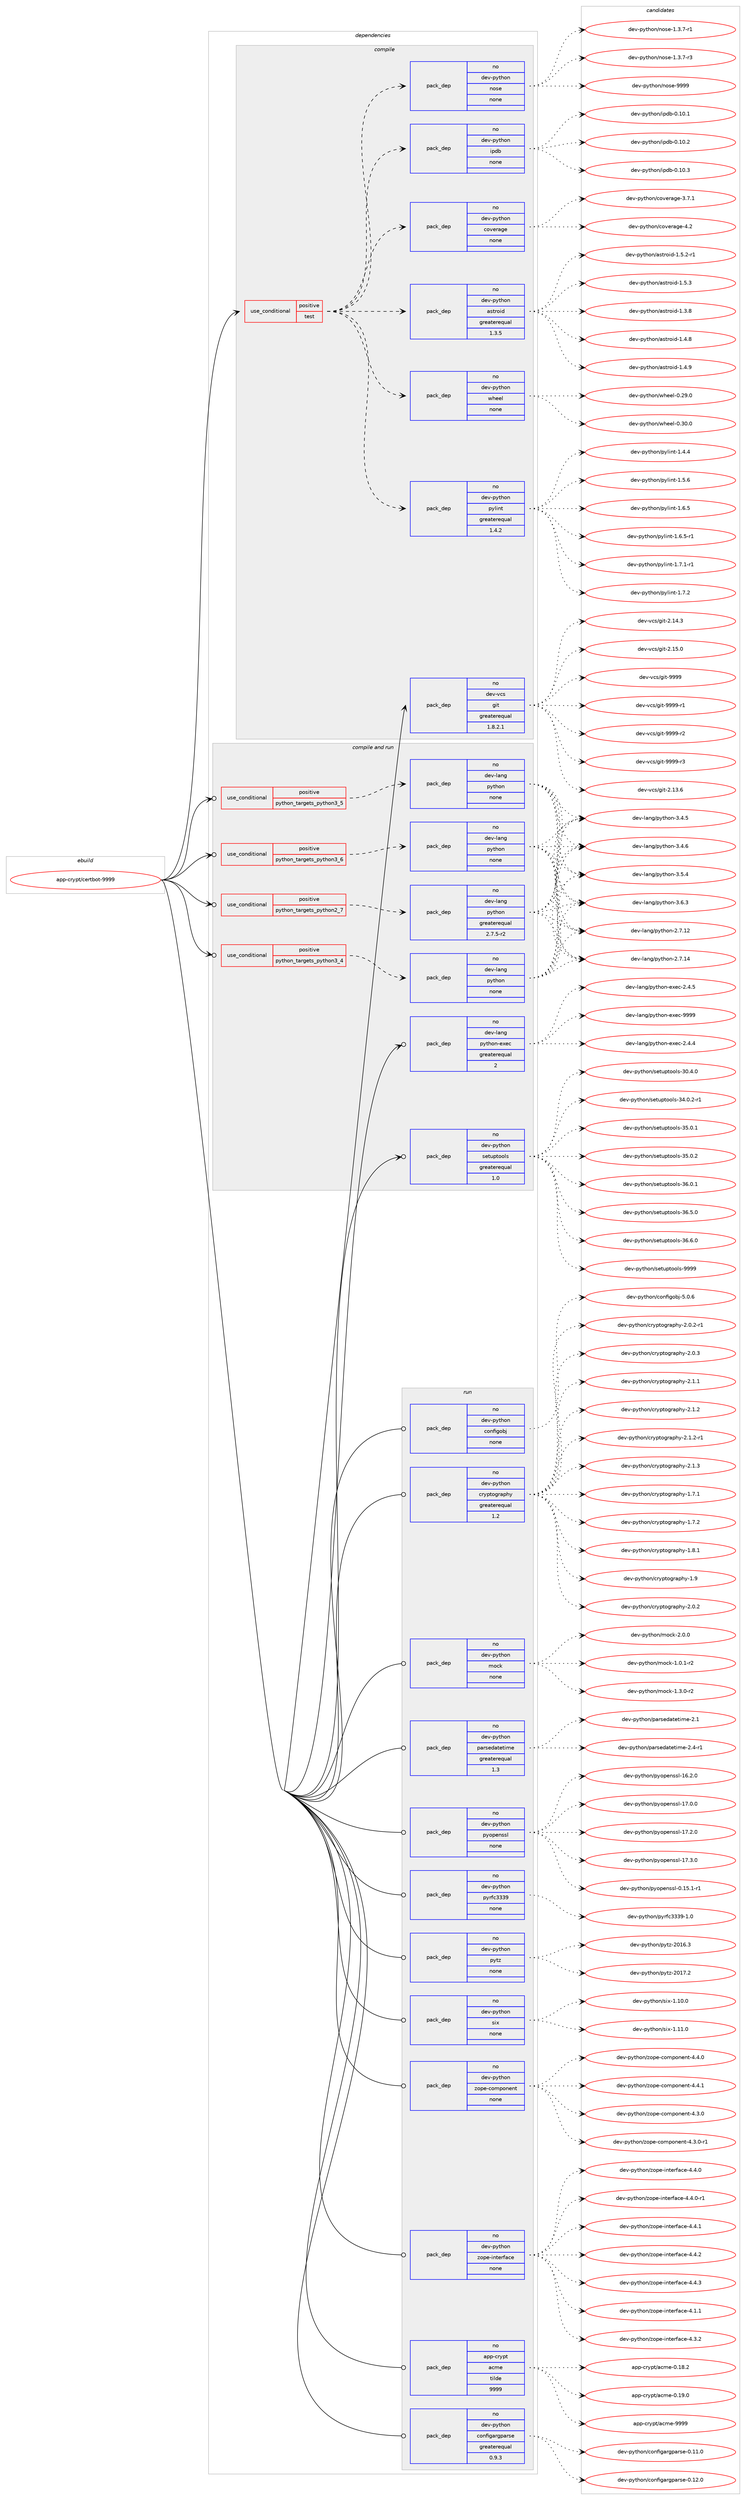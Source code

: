 digraph prolog {

# *************
# Graph options
# *************

newrank=true;
concentrate=true;
compound=true;
graph [rankdir=LR,fontname=Helvetica,fontsize=10,ranksep=1.5];#, ranksep=2.5, nodesep=0.2];
edge  [arrowhead=vee];
node  [fontname=Helvetica,fontsize=10];

# **********
# The ebuild
# **********

subgraph cluster_leftcol {
color=gray;
rank=same;
label=<<i>ebuild</i>>;
id [label="app-crypt/certbot-9999", color=red, width=4, href="../app-crypt/certbot-9999.svg"];
}

# ****************
# The dependencies
# ****************

subgraph cluster_midcol {
color=gray;
label=<<i>dependencies</i>>;
subgraph cluster_compile {
fillcolor="#eeeeee";
style=filled;
label=<<i>compile</i>>;
subgraph cond3249 {
dependency12218 [label=<<TABLE BORDER="0" CELLBORDER="1" CELLSPACING="0" CELLPADDING="4"><TR><TD ROWSPAN="3" CELLPADDING="10">use_conditional</TD></TR><TR><TD>positive</TD></TR><TR><TD>test</TD></TR></TABLE>>, shape=none, color=red];
subgraph pack8745 {
dependency12219 [label=<<TABLE BORDER="0" CELLBORDER="1" CELLSPACING="0" CELLPADDING="4" WIDTH="220"><TR><TD ROWSPAN="6" CELLPADDING="30">pack_dep</TD></TR><TR><TD WIDTH="110">no</TD></TR><TR><TD>dev-python</TD></TR><TR><TD>astroid</TD></TR><TR><TD>greaterequal</TD></TR><TR><TD>1.3.5</TD></TR></TABLE>>, shape=none, color=blue];
}
dependency12218:e -> dependency12219:w [weight=20,style="dashed",arrowhead="vee"];
subgraph pack8746 {
dependency12220 [label=<<TABLE BORDER="0" CELLBORDER="1" CELLSPACING="0" CELLPADDING="4" WIDTH="220"><TR><TD ROWSPAN="6" CELLPADDING="30">pack_dep</TD></TR><TR><TD WIDTH="110">no</TD></TR><TR><TD>dev-python</TD></TR><TR><TD>coverage</TD></TR><TR><TD>none</TD></TR><TR><TD></TD></TR></TABLE>>, shape=none, color=blue];
}
dependency12218:e -> dependency12220:w [weight=20,style="dashed",arrowhead="vee"];
subgraph pack8747 {
dependency12221 [label=<<TABLE BORDER="0" CELLBORDER="1" CELLSPACING="0" CELLPADDING="4" WIDTH="220"><TR><TD ROWSPAN="6" CELLPADDING="30">pack_dep</TD></TR><TR><TD WIDTH="110">no</TD></TR><TR><TD>dev-python</TD></TR><TR><TD>ipdb</TD></TR><TR><TD>none</TD></TR><TR><TD></TD></TR></TABLE>>, shape=none, color=blue];
}
dependency12218:e -> dependency12221:w [weight=20,style="dashed",arrowhead="vee"];
subgraph pack8748 {
dependency12222 [label=<<TABLE BORDER="0" CELLBORDER="1" CELLSPACING="0" CELLPADDING="4" WIDTH="220"><TR><TD ROWSPAN="6" CELLPADDING="30">pack_dep</TD></TR><TR><TD WIDTH="110">no</TD></TR><TR><TD>dev-python</TD></TR><TR><TD>nose</TD></TR><TR><TD>none</TD></TR><TR><TD></TD></TR></TABLE>>, shape=none, color=blue];
}
dependency12218:e -> dependency12222:w [weight=20,style="dashed",arrowhead="vee"];
subgraph pack8749 {
dependency12223 [label=<<TABLE BORDER="0" CELLBORDER="1" CELLSPACING="0" CELLPADDING="4" WIDTH="220"><TR><TD ROWSPAN="6" CELLPADDING="30">pack_dep</TD></TR><TR><TD WIDTH="110">no</TD></TR><TR><TD>dev-python</TD></TR><TR><TD>pylint</TD></TR><TR><TD>greaterequal</TD></TR><TR><TD>1.4.2</TD></TR></TABLE>>, shape=none, color=blue];
}
dependency12218:e -> dependency12223:w [weight=20,style="dashed",arrowhead="vee"];
subgraph pack8750 {
dependency12224 [label=<<TABLE BORDER="0" CELLBORDER="1" CELLSPACING="0" CELLPADDING="4" WIDTH="220"><TR><TD ROWSPAN="6" CELLPADDING="30">pack_dep</TD></TR><TR><TD WIDTH="110">no</TD></TR><TR><TD>dev-python</TD></TR><TR><TD>wheel</TD></TR><TR><TD>none</TD></TR><TR><TD></TD></TR></TABLE>>, shape=none, color=blue];
}
dependency12218:e -> dependency12224:w [weight=20,style="dashed",arrowhead="vee"];
}
id:e -> dependency12218:w [weight=20,style="solid",arrowhead="vee"];
subgraph pack8751 {
dependency12225 [label=<<TABLE BORDER="0" CELLBORDER="1" CELLSPACING="0" CELLPADDING="4" WIDTH="220"><TR><TD ROWSPAN="6" CELLPADDING="30">pack_dep</TD></TR><TR><TD WIDTH="110">no</TD></TR><TR><TD>dev-vcs</TD></TR><TR><TD>git</TD></TR><TR><TD>greaterequal</TD></TR><TR><TD>1.8.2.1</TD></TR></TABLE>>, shape=none, color=blue];
}
id:e -> dependency12225:w [weight=20,style="solid",arrowhead="vee"];
}
subgraph cluster_compileandrun {
fillcolor="#eeeeee";
style=filled;
label=<<i>compile and run</i>>;
subgraph cond3250 {
dependency12226 [label=<<TABLE BORDER="0" CELLBORDER="1" CELLSPACING="0" CELLPADDING="4"><TR><TD ROWSPAN="3" CELLPADDING="10">use_conditional</TD></TR><TR><TD>positive</TD></TR><TR><TD>python_targets_python2_7</TD></TR></TABLE>>, shape=none, color=red];
subgraph pack8752 {
dependency12227 [label=<<TABLE BORDER="0" CELLBORDER="1" CELLSPACING="0" CELLPADDING="4" WIDTH="220"><TR><TD ROWSPAN="6" CELLPADDING="30">pack_dep</TD></TR><TR><TD WIDTH="110">no</TD></TR><TR><TD>dev-lang</TD></TR><TR><TD>python</TD></TR><TR><TD>greaterequal</TD></TR><TR><TD>2.7.5-r2</TD></TR></TABLE>>, shape=none, color=blue];
}
dependency12226:e -> dependency12227:w [weight=20,style="dashed",arrowhead="vee"];
}
id:e -> dependency12226:w [weight=20,style="solid",arrowhead="odotvee"];
subgraph cond3251 {
dependency12228 [label=<<TABLE BORDER="0" CELLBORDER="1" CELLSPACING="0" CELLPADDING="4"><TR><TD ROWSPAN="3" CELLPADDING="10">use_conditional</TD></TR><TR><TD>positive</TD></TR><TR><TD>python_targets_python3_4</TD></TR></TABLE>>, shape=none, color=red];
subgraph pack8753 {
dependency12229 [label=<<TABLE BORDER="0" CELLBORDER="1" CELLSPACING="0" CELLPADDING="4" WIDTH="220"><TR><TD ROWSPAN="6" CELLPADDING="30">pack_dep</TD></TR><TR><TD WIDTH="110">no</TD></TR><TR><TD>dev-lang</TD></TR><TR><TD>python</TD></TR><TR><TD>none</TD></TR><TR><TD></TD></TR></TABLE>>, shape=none, color=blue];
}
dependency12228:e -> dependency12229:w [weight=20,style="dashed",arrowhead="vee"];
}
id:e -> dependency12228:w [weight=20,style="solid",arrowhead="odotvee"];
subgraph cond3252 {
dependency12230 [label=<<TABLE BORDER="0" CELLBORDER="1" CELLSPACING="0" CELLPADDING="4"><TR><TD ROWSPAN="3" CELLPADDING="10">use_conditional</TD></TR><TR><TD>positive</TD></TR><TR><TD>python_targets_python3_5</TD></TR></TABLE>>, shape=none, color=red];
subgraph pack8754 {
dependency12231 [label=<<TABLE BORDER="0" CELLBORDER="1" CELLSPACING="0" CELLPADDING="4" WIDTH="220"><TR><TD ROWSPAN="6" CELLPADDING="30">pack_dep</TD></TR><TR><TD WIDTH="110">no</TD></TR><TR><TD>dev-lang</TD></TR><TR><TD>python</TD></TR><TR><TD>none</TD></TR><TR><TD></TD></TR></TABLE>>, shape=none, color=blue];
}
dependency12230:e -> dependency12231:w [weight=20,style="dashed",arrowhead="vee"];
}
id:e -> dependency12230:w [weight=20,style="solid",arrowhead="odotvee"];
subgraph cond3253 {
dependency12232 [label=<<TABLE BORDER="0" CELLBORDER="1" CELLSPACING="0" CELLPADDING="4"><TR><TD ROWSPAN="3" CELLPADDING="10">use_conditional</TD></TR><TR><TD>positive</TD></TR><TR><TD>python_targets_python3_6</TD></TR></TABLE>>, shape=none, color=red];
subgraph pack8755 {
dependency12233 [label=<<TABLE BORDER="0" CELLBORDER="1" CELLSPACING="0" CELLPADDING="4" WIDTH="220"><TR><TD ROWSPAN="6" CELLPADDING="30">pack_dep</TD></TR><TR><TD WIDTH="110">no</TD></TR><TR><TD>dev-lang</TD></TR><TR><TD>python</TD></TR><TR><TD>none</TD></TR><TR><TD></TD></TR></TABLE>>, shape=none, color=blue];
}
dependency12232:e -> dependency12233:w [weight=20,style="dashed",arrowhead="vee"];
}
id:e -> dependency12232:w [weight=20,style="solid",arrowhead="odotvee"];
subgraph pack8756 {
dependency12234 [label=<<TABLE BORDER="0" CELLBORDER="1" CELLSPACING="0" CELLPADDING="4" WIDTH="220"><TR><TD ROWSPAN="6" CELLPADDING="30">pack_dep</TD></TR><TR><TD WIDTH="110">no</TD></TR><TR><TD>dev-lang</TD></TR><TR><TD>python-exec</TD></TR><TR><TD>greaterequal</TD></TR><TR><TD>2</TD></TR></TABLE>>, shape=none, color=blue];
}
id:e -> dependency12234:w [weight=20,style="solid",arrowhead="odotvee"];
subgraph pack8757 {
dependency12235 [label=<<TABLE BORDER="0" CELLBORDER="1" CELLSPACING="0" CELLPADDING="4" WIDTH="220"><TR><TD ROWSPAN="6" CELLPADDING="30">pack_dep</TD></TR><TR><TD WIDTH="110">no</TD></TR><TR><TD>dev-python</TD></TR><TR><TD>setuptools</TD></TR><TR><TD>greaterequal</TD></TR><TR><TD>1.0</TD></TR></TABLE>>, shape=none, color=blue];
}
id:e -> dependency12235:w [weight=20,style="solid",arrowhead="odotvee"];
}
subgraph cluster_run {
fillcolor="#eeeeee";
style=filled;
label=<<i>run</i>>;
subgraph pack8758 {
dependency12236 [label=<<TABLE BORDER="0" CELLBORDER="1" CELLSPACING="0" CELLPADDING="4" WIDTH="220"><TR><TD ROWSPAN="6" CELLPADDING="30">pack_dep</TD></TR><TR><TD WIDTH="110">no</TD></TR><TR><TD>app-crypt</TD></TR><TR><TD>acme</TD></TR><TR><TD>tilde</TD></TR><TR><TD>9999</TD></TR></TABLE>>, shape=none, color=blue];
}
id:e -> dependency12236:w [weight=20,style="solid",arrowhead="odot"];
subgraph pack8759 {
dependency12237 [label=<<TABLE BORDER="0" CELLBORDER="1" CELLSPACING="0" CELLPADDING="4" WIDTH="220"><TR><TD ROWSPAN="6" CELLPADDING="30">pack_dep</TD></TR><TR><TD WIDTH="110">no</TD></TR><TR><TD>dev-python</TD></TR><TR><TD>configargparse</TD></TR><TR><TD>greaterequal</TD></TR><TR><TD>0.9.3</TD></TR></TABLE>>, shape=none, color=blue];
}
id:e -> dependency12237:w [weight=20,style="solid",arrowhead="odot"];
subgraph pack8760 {
dependency12238 [label=<<TABLE BORDER="0" CELLBORDER="1" CELLSPACING="0" CELLPADDING="4" WIDTH="220"><TR><TD ROWSPAN="6" CELLPADDING="30">pack_dep</TD></TR><TR><TD WIDTH="110">no</TD></TR><TR><TD>dev-python</TD></TR><TR><TD>configobj</TD></TR><TR><TD>none</TD></TR><TR><TD></TD></TR></TABLE>>, shape=none, color=blue];
}
id:e -> dependency12238:w [weight=20,style="solid",arrowhead="odot"];
subgraph pack8761 {
dependency12239 [label=<<TABLE BORDER="0" CELLBORDER="1" CELLSPACING="0" CELLPADDING="4" WIDTH="220"><TR><TD ROWSPAN="6" CELLPADDING="30">pack_dep</TD></TR><TR><TD WIDTH="110">no</TD></TR><TR><TD>dev-python</TD></TR><TR><TD>cryptography</TD></TR><TR><TD>greaterequal</TD></TR><TR><TD>1.2</TD></TR></TABLE>>, shape=none, color=blue];
}
id:e -> dependency12239:w [weight=20,style="solid",arrowhead="odot"];
subgraph pack8762 {
dependency12240 [label=<<TABLE BORDER="0" CELLBORDER="1" CELLSPACING="0" CELLPADDING="4" WIDTH="220"><TR><TD ROWSPAN="6" CELLPADDING="30">pack_dep</TD></TR><TR><TD WIDTH="110">no</TD></TR><TR><TD>dev-python</TD></TR><TR><TD>mock</TD></TR><TR><TD>none</TD></TR><TR><TD></TD></TR></TABLE>>, shape=none, color=blue];
}
id:e -> dependency12240:w [weight=20,style="solid",arrowhead="odot"];
subgraph pack8763 {
dependency12241 [label=<<TABLE BORDER="0" CELLBORDER="1" CELLSPACING="0" CELLPADDING="4" WIDTH="220"><TR><TD ROWSPAN="6" CELLPADDING="30">pack_dep</TD></TR><TR><TD WIDTH="110">no</TD></TR><TR><TD>dev-python</TD></TR><TR><TD>parsedatetime</TD></TR><TR><TD>greaterequal</TD></TR><TR><TD>1.3</TD></TR></TABLE>>, shape=none, color=blue];
}
id:e -> dependency12241:w [weight=20,style="solid",arrowhead="odot"];
subgraph pack8764 {
dependency12242 [label=<<TABLE BORDER="0" CELLBORDER="1" CELLSPACING="0" CELLPADDING="4" WIDTH="220"><TR><TD ROWSPAN="6" CELLPADDING="30">pack_dep</TD></TR><TR><TD WIDTH="110">no</TD></TR><TR><TD>dev-python</TD></TR><TR><TD>pyopenssl</TD></TR><TR><TD>none</TD></TR><TR><TD></TD></TR></TABLE>>, shape=none, color=blue];
}
id:e -> dependency12242:w [weight=20,style="solid",arrowhead="odot"];
subgraph pack8765 {
dependency12243 [label=<<TABLE BORDER="0" CELLBORDER="1" CELLSPACING="0" CELLPADDING="4" WIDTH="220"><TR><TD ROWSPAN="6" CELLPADDING="30">pack_dep</TD></TR><TR><TD WIDTH="110">no</TD></TR><TR><TD>dev-python</TD></TR><TR><TD>pyrfc3339</TD></TR><TR><TD>none</TD></TR><TR><TD></TD></TR></TABLE>>, shape=none, color=blue];
}
id:e -> dependency12243:w [weight=20,style="solid",arrowhead="odot"];
subgraph pack8766 {
dependency12244 [label=<<TABLE BORDER="0" CELLBORDER="1" CELLSPACING="0" CELLPADDING="4" WIDTH="220"><TR><TD ROWSPAN="6" CELLPADDING="30">pack_dep</TD></TR><TR><TD WIDTH="110">no</TD></TR><TR><TD>dev-python</TD></TR><TR><TD>pytz</TD></TR><TR><TD>none</TD></TR><TR><TD></TD></TR></TABLE>>, shape=none, color=blue];
}
id:e -> dependency12244:w [weight=20,style="solid",arrowhead="odot"];
subgraph pack8767 {
dependency12245 [label=<<TABLE BORDER="0" CELLBORDER="1" CELLSPACING="0" CELLPADDING="4" WIDTH="220"><TR><TD ROWSPAN="6" CELLPADDING="30">pack_dep</TD></TR><TR><TD WIDTH="110">no</TD></TR><TR><TD>dev-python</TD></TR><TR><TD>six</TD></TR><TR><TD>none</TD></TR><TR><TD></TD></TR></TABLE>>, shape=none, color=blue];
}
id:e -> dependency12245:w [weight=20,style="solid",arrowhead="odot"];
subgraph pack8768 {
dependency12246 [label=<<TABLE BORDER="0" CELLBORDER="1" CELLSPACING="0" CELLPADDING="4" WIDTH="220"><TR><TD ROWSPAN="6" CELLPADDING="30">pack_dep</TD></TR><TR><TD WIDTH="110">no</TD></TR><TR><TD>dev-python</TD></TR><TR><TD>zope-component</TD></TR><TR><TD>none</TD></TR><TR><TD></TD></TR></TABLE>>, shape=none, color=blue];
}
id:e -> dependency12246:w [weight=20,style="solid",arrowhead="odot"];
subgraph pack8769 {
dependency12247 [label=<<TABLE BORDER="0" CELLBORDER="1" CELLSPACING="0" CELLPADDING="4" WIDTH="220"><TR><TD ROWSPAN="6" CELLPADDING="30">pack_dep</TD></TR><TR><TD WIDTH="110">no</TD></TR><TR><TD>dev-python</TD></TR><TR><TD>zope-interface</TD></TR><TR><TD>none</TD></TR><TR><TD></TD></TR></TABLE>>, shape=none, color=blue];
}
id:e -> dependency12247:w [weight=20,style="solid",arrowhead="odot"];
}
}

# **************
# The candidates
# **************

subgraph cluster_choices {
rank=same;
color=gray;
label=<<i>candidates</i>>;

subgraph choice8745 {
color=black;
nodesep=1;
choice100101118451121211161041111104797115116114111105100454946514656 [label="dev-python/astroid-1.3.8", color=red, width=4,href="../dev-python/astroid-1.3.8.svg"];
choice100101118451121211161041111104797115116114111105100454946524656 [label="dev-python/astroid-1.4.8", color=red, width=4,href="../dev-python/astroid-1.4.8.svg"];
choice100101118451121211161041111104797115116114111105100454946524657 [label="dev-python/astroid-1.4.9", color=red, width=4,href="../dev-python/astroid-1.4.9.svg"];
choice1001011184511212111610411111047971151161141111051004549465346504511449 [label="dev-python/astroid-1.5.2-r1", color=red, width=4,href="../dev-python/astroid-1.5.2-r1.svg"];
choice100101118451121211161041111104797115116114111105100454946534651 [label="dev-python/astroid-1.5.3", color=red, width=4,href="../dev-python/astroid-1.5.3.svg"];
dependency12219:e -> choice100101118451121211161041111104797115116114111105100454946514656:w [style=dotted,weight="100"];
dependency12219:e -> choice100101118451121211161041111104797115116114111105100454946524656:w [style=dotted,weight="100"];
dependency12219:e -> choice100101118451121211161041111104797115116114111105100454946524657:w [style=dotted,weight="100"];
dependency12219:e -> choice1001011184511212111610411111047971151161141111051004549465346504511449:w [style=dotted,weight="100"];
dependency12219:e -> choice100101118451121211161041111104797115116114111105100454946534651:w [style=dotted,weight="100"];
}
subgraph choice8746 {
color=black;
nodesep=1;
choice10010111845112121116104111110479911111810111497103101455146554649 [label="dev-python/coverage-3.7.1", color=red, width=4,href="../dev-python/coverage-3.7.1.svg"];
choice1001011184511212111610411111047991111181011149710310145524650 [label="dev-python/coverage-4.2", color=red, width=4,href="../dev-python/coverage-4.2.svg"];
dependency12220:e -> choice10010111845112121116104111110479911111810111497103101455146554649:w [style=dotted,weight="100"];
dependency12220:e -> choice1001011184511212111610411111047991111181011149710310145524650:w [style=dotted,weight="100"];
}
subgraph choice8747 {
color=black;
nodesep=1;
choice10010111845112121116104111110471051121009845484649484649 [label="dev-python/ipdb-0.10.1", color=red, width=4,href="../dev-python/ipdb-0.10.1.svg"];
choice10010111845112121116104111110471051121009845484649484650 [label="dev-python/ipdb-0.10.2", color=red, width=4,href="../dev-python/ipdb-0.10.2.svg"];
choice10010111845112121116104111110471051121009845484649484651 [label="dev-python/ipdb-0.10.3", color=red, width=4,href="../dev-python/ipdb-0.10.3.svg"];
dependency12221:e -> choice10010111845112121116104111110471051121009845484649484649:w [style=dotted,weight="100"];
dependency12221:e -> choice10010111845112121116104111110471051121009845484649484650:w [style=dotted,weight="100"];
dependency12221:e -> choice10010111845112121116104111110471051121009845484649484651:w [style=dotted,weight="100"];
}
subgraph choice8748 {
color=black;
nodesep=1;
choice10010111845112121116104111110471101111151014549465146554511449 [label="dev-python/nose-1.3.7-r1", color=red, width=4,href="../dev-python/nose-1.3.7-r1.svg"];
choice10010111845112121116104111110471101111151014549465146554511451 [label="dev-python/nose-1.3.7-r3", color=red, width=4,href="../dev-python/nose-1.3.7-r3.svg"];
choice10010111845112121116104111110471101111151014557575757 [label="dev-python/nose-9999", color=red, width=4,href="../dev-python/nose-9999.svg"];
dependency12222:e -> choice10010111845112121116104111110471101111151014549465146554511449:w [style=dotted,weight="100"];
dependency12222:e -> choice10010111845112121116104111110471101111151014549465146554511451:w [style=dotted,weight="100"];
dependency12222:e -> choice10010111845112121116104111110471101111151014557575757:w [style=dotted,weight="100"];
}
subgraph choice8749 {
color=black;
nodesep=1;
choice1001011184511212111610411111047112121108105110116454946524652 [label="dev-python/pylint-1.4.4", color=red, width=4,href="../dev-python/pylint-1.4.4.svg"];
choice1001011184511212111610411111047112121108105110116454946534654 [label="dev-python/pylint-1.5.6", color=red, width=4,href="../dev-python/pylint-1.5.6.svg"];
choice1001011184511212111610411111047112121108105110116454946544653 [label="dev-python/pylint-1.6.5", color=red, width=4,href="../dev-python/pylint-1.6.5.svg"];
choice10010111845112121116104111110471121211081051101164549465446534511449 [label="dev-python/pylint-1.6.5-r1", color=red, width=4,href="../dev-python/pylint-1.6.5-r1.svg"];
choice10010111845112121116104111110471121211081051101164549465546494511449 [label="dev-python/pylint-1.7.1-r1", color=red, width=4,href="../dev-python/pylint-1.7.1-r1.svg"];
choice1001011184511212111610411111047112121108105110116454946554650 [label="dev-python/pylint-1.7.2", color=red, width=4,href="../dev-python/pylint-1.7.2.svg"];
dependency12223:e -> choice1001011184511212111610411111047112121108105110116454946524652:w [style=dotted,weight="100"];
dependency12223:e -> choice1001011184511212111610411111047112121108105110116454946534654:w [style=dotted,weight="100"];
dependency12223:e -> choice1001011184511212111610411111047112121108105110116454946544653:w [style=dotted,weight="100"];
dependency12223:e -> choice10010111845112121116104111110471121211081051101164549465446534511449:w [style=dotted,weight="100"];
dependency12223:e -> choice10010111845112121116104111110471121211081051101164549465546494511449:w [style=dotted,weight="100"];
dependency12223:e -> choice1001011184511212111610411111047112121108105110116454946554650:w [style=dotted,weight="100"];
}
subgraph choice8750 {
color=black;
nodesep=1;
choice100101118451121211161041111104711910410110110845484650574648 [label="dev-python/wheel-0.29.0", color=red, width=4,href="../dev-python/wheel-0.29.0.svg"];
choice100101118451121211161041111104711910410110110845484651484648 [label="dev-python/wheel-0.30.0", color=red, width=4,href="../dev-python/wheel-0.30.0.svg"];
dependency12224:e -> choice100101118451121211161041111104711910410110110845484650574648:w [style=dotted,weight="100"];
dependency12224:e -> choice100101118451121211161041111104711910410110110845484651484648:w [style=dotted,weight="100"];
}
subgraph choice8751 {
color=black;
nodesep=1;
choice10010111845118991154710310511645504649514654 [label="dev-vcs/git-2.13.6", color=red, width=4,href="../dev-vcs/git-2.13.6.svg"];
choice10010111845118991154710310511645504649524651 [label="dev-vcs/git-2.14.3", color=red, width=4,href="../dev-vcs/git-2.14.3.svg"];
choice10010111845118991154710310511645504649534648 [label="dev-vcs/git-2.15.0", color=red, width=4,href="../dev-vcs/git-2.15.0.svg"];
choice1001011184511899115471031051164557575757 [label="dev-vcs/git-9999", color=red, width=4,href="../dev-vcs/git-9999.svg"];
choice10010111845118991154710310511645575757574511449 [label="dev-vcs/git-9999-r1", color=red, width=4,href="../dev-vcs/git-9999-r1.svg"];
choice10010111845118991154710310511645575757574511450 [label="dev-vcs/git-9999-r2", color=red, width=4,href="../dev-vcs/git-9999-r2.svg"];
choice10010111845118991154710310511645575757574511451 [label="dev-vcs/git-9999-r3", color=red, width=4,href="../dev-vcs/git-9999-r3.svg"];
dependency12225:e -> choice10010111845118991154710310511645504649514654:w [style=dotted,weight="100"];
dependency12225:e -> choice10010111845118991154710310511645504649524651:w [style=dotted,weight="100"];
dependency12225:e -> choice10010111845118991154710310511645504649534648:w [style=dotted,weight="100"];
dependency12225:e -> choice1001011184511899115471031051164557575757:w [style=dotted,weight="100"];
dependency12225:e -> choice10010111845118991154710310511645575757574511449:w [style=dotted,weight="100"];
dependency12225:e -> choice10010111845118991154710310511645575757574511450:w [style=dotted,weight="100"];
dependency12225:e -> choice10010111845118991154710310511645575757574511451:w [style=dotted,weight="100"];
}
subgraph choice8752 {
color=black;
nodesep=1;
choice10010111845108971101034711212111610411111045504655464950 [label="dev-lang/python-2.7.12", color=red, width=4,href="../dev-lang/python-2.7.12.svg"];
choice10010111845108971101034711212111610411111045504655464952 [label="dev-lang/python-2.7.14", color=red, width=4,href="../dev-lang/python-2.7.14.svg"];
choice100101118451089711010347112121116104111110455146524653 [label="dev-lang/python-3.4.5", color=red, width=4,href="../dev-lang/python-3.4.5.svg"];
choice100101118451089711010347112121116104111110455146524654 [label="dev-lang/python-3.4.6", color=red, width=4,href="../dev-lang/python-3.4.6.svg"];
choice100101118451089711010347112121116104111110455146534652 [label="dev-lang/python-3.5.4", color=red, width=4,href="../dev-lang/python-3.5.4.svg"];
choice100101118451089711010347112121116104111110455146544651 [label="dev-lang/python-3.6.3", color=red, width=4,href="../dev-lang/python-3.6.3.svg"];
dependency12227:e -> choice10010111845108971101034711212111610411111045504655464950:w [style=dotted,weight="100"];
dependency12227:e -> choice10010111845108971101034711212111610411111045504655464952:w [style=dotted,weight="100"];
dependency12227:e -> choice100101118451089711010347112121116104111110455146524653:w [style=dotted,weight="100"];
dependency12227:e -> choice100101118451089711010347112121116104111110455146524654:w [style=dotted,weight="100"];
dependency12227:e -> choice100101118451089711010347112121116104111110455146534652:w [style=dotted,weight="100"];
dependency12227:e -> choice100101118451089711010347112121116104111110455146544651:w [style=dotted,weight="100"];
}
subgraph choice8753 {
color=black;
nodesep=1;
choice10010111845108971101034711212111610411111045504655464950 [label="dev-lang/python-2.7.12", color=red, width=4,href="../dev-lang/python-2.7.12.svg"];
choice10010111845108971101034711212111610411111045504655464952 [label="dev-lang/python-2.7.14", color=red, width=4,href="../dev-lang/python-2.7.14.svg"];
choice100101118451089711010347112121116104111110455146524653 [label="dev-lang/python-3.4.5", color=red, width=4,href="../dev-lang/python-3.4.5.svg"];
choice100101118451089711010347112121116104111110455146524654 [label="dev-lang/python-3.4.6", color=red, width=4,href="../dev-lang/python-3.4.6.svg"];
choice100101118451089711010347112121116104111110455146534652 [label="dev-lang/python-3.5.4", color=red, width=4,href="../dev-lang/python-3.5.4.svg"];
choice100101118451089711010347112121116104111110455146544651 [label="dev-lang/python-3.6.3", color=red, width=4,href="../dev-lang/python-3.6.3.svg"];
dependency12229:e -> choice10010111845108971101034711212111610411111045504655464950:w [style=dotted,weight="100"];
dependency12229:e -> choice10010111845108971101034711212111610411111045504655464952:w [style=dotted,weight="100"];
dependency12229:e -> choice100101118451089711010347112121116104111110455146524653:w [style=dotted,weight="100"];
dependency12229:e -> choice100101118451089711010347112121116104111110455146524654:w [style=dotted,weight="100"];
dependency12229:e -> choice100101118451089711010347112121116104111110455146534652:w [style=dotted,weight="100"];
dependency12229:e -> choice100101118451089711010347112121116104111110455146544651:w [style=dotted,weight="100"];
}
subgraph choice8754 {
color=black;
nodesep=1;
choice10010111845108971101034711212111610411111045504655464950 [label="dev-lang/python-2.7.12", color=red, width=4,href="../dev-lang/python-2.7.12.svg"];
choice10010111845108971101034711212111610411111045504655464952 [label="dev-lang/python-2.7.14", color=red, width=4,href="../dev-lang/python-2.7.14.svg"];
choice100101118451089711010347112121116104111110455146524653 [label="dev-lang/python-3.4.5", color=red, width=4,href="../dev-lang/python-3.4.5.svg"];
choice100101118451089711010347112121116104111110455146524654 [label="dev-lang/python-3.4.6", color=red, width=4,href="../dev-lang/python-3.4.6.svg"];
choice100101118451089711010347112121116104111110455146534652 [label="dev-lang/python-3.5.4", color=red, width=4,href="../dev-lang/python-3.5.4.svg"];
choice100101118451089711010347112121116104111110455146544651 [label="dev-lang/python-3.6.3", color=red, width=4,href="../dev-lang/python-3.6.3.svg"];
dependency12231:e -> choice10010111845108971101034711212111610411111045504655464950:w [style=dotted,weight="100"];
dependency12231:e -> choice10010111845108971101034711212111610411111045504655464952:w [style=dotted,weight="100"];
dependency12231:e -> choice100101118451089711010347112121116104111110455146524653:w [style=dotted,weight="100"];
dependency12231:e -> choice100101118451089711010347112121116104111110455146524654:w [style=dotted,weight="100"];
dependency12231:e -> choice100101118451089711010347112121116104111110455146534652:w [style=dotted,weight="100"];
dependency12231:e -> choice100101118451089711010347112121116104111110455146544651:w [style=dotted,weight="100"];
}
subgraph choice8755 {
color=black;
nodesep=1;
choice10010111845108971101034711212111610411111045504655464950 [label="dev-lang/python-2.7.12", color=red, width=4,href="../dev-lang/python-2.7.12.svg"];
choice10010111845108971101034711212111610411111045504655464952 [label="dev-lang/python-2.7.14", color=red, width=4,href="../dev-lang/python-2.7.14.svg"];
choice100101118451089711010347112121116104111110455146524653 [label="dev-lang/python-3.4.5", color=red, width=4,href="../dev-lang/python-3.4.5.svg"];
choice100101118451089711010347112121116104111110455146524654 [label="dev-lang/python-3.4.6", color=red, width=4,href="../dev-lang/python-3.4.6.svg"];
choice100101118451089711010347112121116104111110455146534652 [label="dev-lang/python-3.5.4", color=red, width=4,href="../dev-lang/python-3.5.4.svg"];
choice100101118451089711010347112121116104111110455146544651 [label="dev-lang/python-3.6.3", color=red, width=4,href="../dev-lang/python-3.6.3.svg"];
dependency12233:e -> choice10010111845108971101034711212111610411111045504655464950:w [style=dotted,weight="100"];
dependency12233:e -> choice10010111845108971101034711212111610411111045504655464952:w [style=dotted,weight="100"];
dependency12233:e -> choice100101118451089711010347112121116104111110455146524653:w [style=dotted,weight="100"];
dependency12233:e -> choice100101118451089711010347112121116104111110455146524654:w [style=dotted,weight="100"];
dependency12233:e -> choice100101118451089711010347112121116104111110455146534652:w [style=dotted,weight="100"];
dependency12233:e -> choice100101118451089711010347112121116104111110455146544651:w [style=dotted,weight="100"];
}
subgraph choice8756 {
color=black;
nodesep=1;
choice1001011184510897110103471121211161041111104510112010199455046524652 [label="dev-lang/python-exec-2.4.4", color=red, width=4,href="../dev-lang/python-exec-2.4.4.svg"];
choice1001011184510897110103471121211161041111104510112010199455046524653 [label="dev-lang/python-exec-2.4.5", color=red, width=4,href="../dev-lang/python-exec-2.4.5.svg"];
choice10010111845108971101034711212111610411111045101120101994557575757 [label="dev-lang/python-exec-9999", color=red, width=4,href="../dev-lang/python-exec-9999.svg"];
dependency12234:e -> choice1001011184510897110103471121211161041111104510112010199455046524652:w [style=dotted,weight="100"];
dependency12234:e -> choice1001011184510897110103471121211161041111104510112010199455046524653:w [style=dotted,weight="100"];
dependency12234:e -> choice10010111845108971101034711212111610411111045101120101994557575757:w [style=dotted,weight="100"];
}
subgraph choice8757 {
color=black;
nodesep=1;
choice100101118451121211161041111104711510111611711211611111110811545514846524648 [label="dev-python/setuptools-30.4.0", color=red, width=4,href="../dev-python/setuptools-30.4.0.svg"];
choice1001011184511212111610411111047115101116117112116111111108115455152464846504511449 [label="dev-python/setuptools-34.0.2-r1", color=red, width=4,href="../dev-python/setuptools-34.0.2-r1.svg"];
choice100101118451121211161041111104711510111611711211611111110811545515346484649 [label="dev-python/setuptools-35.0.1", color=red, width=4,href="../dev-python/setuptools-35.0.1.svg"];
choice100101118451121211161041111104711510111611711211611111110811545515346484650 [label="dev-python/setuptools-35.0.2", color=red, width=4,href="../dev-python/setuptools-35.0.2.svg"];
choice100101118451121211161041111104711510111611711211611111110811545515446484649 [label="dev-python/setuptools-36.0.1", color=red, width=4,href="../dev-python/setuptools-36.0.1.svg"];
choice100101118451121211161041111104711510111611711211611111110811545515446534648 [label="dev-python/setuptools-36.5.0", color=red, width=4,href="../dev-python/setuptools-36.5.0.svg"];
choice100101118451121211161041111104711510111611711211611111110811545515446544648 [label="dev-python/setuptools-36.6.0", color=red, width=4,href="../dev-python/setuptools-36.6.0.svg"];
choice10010111845112121116104111110471151011161171121161111111081154557575757 [label="dev-python/setuptools-9999", color=red, width=4,href="../dev-python/setuptools-9999.svg"];
dependency12235:e -> choice100101118451121211161041111104711510111611711211611111110811545514846524648:w [style=dotted,weight="100"];
dependency12235:e -> choice1001011184511212111610411111047115101116117112116111111108115455152464846504511449:w [style=dotted,weight="100"];
dependency12235:e -> choice100101118451121211161041111104711510111611711211611111110811545515346484649:w [style=dotted,weight="100"];
dependency12235:e -> choice100101118451121211161041111104711510111611711211611111110811545515346484650:w [style=dotted,weight="100"];
dependency12235:e -> choice100101118451121211161041111104711510111611711211611111110811545515446484649:w [style=dotted,weight="100"];
dependency12235:e -> choice100101118451121211161041111104711510111611711211611111110811545515446534648:w [style=dotted,weight="100"];
dependency12235:e -> choice100101118451121211161041111104711510111611711211611111110811545515446544648:w [style=dotted,weight="100"];
dependency12235:e -> choice10010111845112121116104111110471151011161171121161111111081154557575757:w [style=dotted,weight="100"];
}
subgraph choice8758 {
color=black;
nodesep=1;
choice97112112459911412111211647979910910145484649564650 [label="app-crypt/acme-0.18.2", color=red, width=4,href="../app-crypt/acme-0.18.2.svg"];
choice97112112459911412111211647979910910145484649574648 [label="app-crypt/acme-0.19.0", color=red, width=4,href="../app-crypt/acme-0.19.0.svg"];
choice9711211245991141211121164797991091014557575757 [label="app-crypt/acme-9999", color=red, width=4,href="../app-crypt/acme-9999.svg"];
dependency12236:e -> choice97112112459911412111211647979910910145484649564650:w [style=dotted,weight="100"];
dependency12236:e -> choice97112112459911412111211647979910910145484649574648:w [style=dotted,weight="100"];
dependency12236:e -> choice9711211245991141211121164797991091014557575757:w [style=dotted,weight="100"];
}
subgraph choice8759 {
color=black;
nodesep=1;
choice100101118451121211161041111104799111110102105103971141031129711411510145484649494648 [label="dev-python/configargparse-0.11.0", color=red, width=4,href="../dev-python/configargparse-0.11.0.svg"];
choice100101118451121211161041111104799111110102105103971141031129711411510145484649504648 [label="dev-python/configargparse-0.12.0", color=red, width=4,href="../dev-python/configargparse-0.12.0.svg"];
dependency12237:e -> choice100101118451121211161041111104799111110102105103971141031129711411510145484649494648:w [style=dotted,weight="100"];
dependency12237:e -> choice100101118451121211161041111104799111110102105103971141031129711411510145484649504648:w [style=dotted,weight="100"];
}
subgraph choice8760 {
color=black;
nodesep=1;
choice10010111845112121116104111110479911111010210510311198106455346484654 [label="dev-python/configobj-5.0.6", color=red, width=4,href="../dev-python/configobj-5.0.6.svg"];
dependency12238:e -> choice10010111845112121116104111110479911111010210510311198106455346484654:w [style=dotted,weight="100"];
}
subgraph choice8761 {
color=black;
nodesep=1;
choice10010111845112121116104111110479911412111211611110311497112104121454946554649 [label="dev-python/cryptography-1.7.1", color=red, width=4,href="../dev-python/cryptography-1.7.1.svg"];
choice10010111845112121116104111110479911412111211611110311497112104121454946554650 [label="dev-python/cryptography-1.7.2", color=red, width=4,href="../dev-python/cryptography-1.7.2.svg"];
choice10010111845112121116104111110479911412111211611110311497112104121454946564649 [label="dev-python/cryptography-1.8.1", color=red, width=4,href="../dev-python/cryptography-1.8.1.svg"];
choice1001011184511212111610411111047991141211121161111031149711210412145494657 [label="dev-python/cryptography-1.9", color=red, width=4,href="../dev-python/cryptography-1.9.svg"];
choice10010111845112121116104111110479911412111211611110311497112104121455046484650 [label="dev-python/cryptography-2.0.2", color=red, width=4,href="../dev-python/cryptography-2.0.2.svg"];
choice100101118451121211161041111104799114121112116111103114971121041214550464846504511449 [label="dev-python/cryptography-2.0.2-r1", color=red, width=4,href="../dev-python/cryptography-2.0.2-r1.svg"];
choice10010111845112121116104111110479911412111211611110311497112104121455046484651 [label="dev-python/cryptography-2.0.3", color=red, width=4,href="../dev-python/cryptography-2.0.3.svg"];
choice10010111845112121116104111110479911412111211611110311497112104121455046494649 [label="dev-python/cryptography-2.1.1", color=red, width=4,href="../dev-python/cryptography-2.1.1.svg"];
choice10010111845112121116104111110479911412111211611110311497112104121455046494650 [label="dev-python/cryptography-2.1.2", color=red, width=4,href="../dev-python/cryptography-2.1.2.svg"];
choice100101118451121211161041111104799114121112116111103114971121041214550464946504511449 [label="dev-python/cryptography-2.1.2-r1", color=red, width=4,href="../dev-python/cryptography-2.1.2-r1.svg"];
choice10010111845112121116104111110479911412111211611110311497112104121455046494651 [label="dev-python/cryptography-2.1.3", color=red, width=4,href="../dev-python/cryptography-2.1.3.svg"];
dependency12239:e -> choice10010111845112121116104111110479911412111211611110311497112104121454946554649:w [style=dotted,weight="100"];
dependency12239:e -> choice10010111845112121116104111110479911412111211611110311497112104121454946554650:w [style=dotted,weight="100"];
dependency12239:e -> choice10010111845112121116104111110479911412111211611110311497112104121454946564649:w [style=dotted,weight="100"];
dependency12239:e -> choice1001011184511212111610411111047991141211121161111031149711210412145494657:w [style=dotted,weight="100"];
dependency12239:e -> choice10010111845112121116104111110479911412111211611110311497112104121455046484650:w [style=dotted,weight="100"];
dependency12239:e -> choice100101118451121211161041111104799114121112116111103114971121041214550464846504511449:w [style=dotted,weight="100"];
dependency12239:e -> choice10010111845112121116104111110479911412111211611110311497112104121455046484651:w [style=dotted,weight="100"];
dependency12239:e -> choice10010111845112121116104111110479911412111211611110311497112104121455046494649:w [style=dotted,weight="100"];
dependency12239:e -> choice10010111845112121116104111110479911412111211611110311497112104121455046494650:w [style=dotted,weight="100"];
dependency12239:e -> choice100101118451121211161041111104799114121112116111103114971121041214550464946504511449:w [style=dotted,weight="100"];
dependency12239:e -> choice10010111845112121116104111110479911412111211611110311497112104121455046494651:w [style=dotted,weight="100"];
}
subgraph choice8762 {
color=black;
nodesep=1;
choice1001011184511212111610411111047109111991074549464846494511450 [label="dev-python/mock-1.0.1-r2", color=red, width=4,href="../dev-python/mock-1.0.1-r2.svg"];
choice1001011184511212111610411111047109111991074549465146484511450 [label="dev-python/mock-1.3.0-r2", color=red, width=4,href="../dev-python/mock-1.3.0-r2.svg"];
choice100101118451121211161041111104710911199107455046484648 [label="dev-python/mock-2.0.0", color=red, width=4,href="../dev-python/mock-2.0.0.svg"];
dependency12240:e -> choice1001011184511212111610411111047109111991074549464846494511450:w [style=dotted,weight="100"];
dependency12240:e -> choice1001011184511212111610411111047109111991074549465146484511450:w [style=dotted,weight="100"];
dependency12240:e -> choice100101118451121211161041111104710911199107455046484648:w [style=dotted,weight="100"];
}
subgraph choice8763 {
color=black;
nodesep=1;
choice1001011184511212111610411111047112971141151011009711610111610510910145504649 [label="dev-python/parsedatetime-2.1", color=red, width=4,href="../dev-python/parsedatetime-2.1.svg"];
choice10010111845112121116104111110471129711411510110097116101116105109101455046524511449 [label="dev-python/parsedatetime-2.4-r1", color=red, width=4,href="../dev-python/parsedatetime-2.4-r1.svg"];
dependency12241:e -> choice1001011184511212111610411111047112971141151011009711610111610510910145504649:w [style=dotted,weight="100"];
dependency12241:e -> choice10010111845112121116104111110471129711411510110097116101116105109101455046524511449:w [style=dotted,weight="100"];
}
subgraph choice8764 {
color=black;
nodesep=1;
choice1001011184511212111610411111047112121111112101110115115108454846495346494511449 [label="dev-python/pyopenssl-0.15.1-r1", color=red, width=4,href="../dev-python/pyopenssl-0.15.1-r1.svg"];
choice100101118451121211161041111104711212111111210111011511510845495446504648 [label="dev-python/pyopenssl-16.2.0", color=red, width=4,href="../dev-python/pyopenssl-16.2.0.svg"];
choice100101118451121211161041111104711212111111210111011511510845495546484648 [label="dev-python/pyopenssl-17.0.0", color=red, width=4,href="../dev-python/pyopenssl-17.0.0.svg"];
choice100101118451121211161041111104711212111111210111011511510845495546504648 [label="dev-python/pyopenssl-17.2.0", color=red, width=4,href="../dev-python/pyopenssl-17.2.0.svg"];
choice100101118451121211161041111104711212111111210111011511510845495546514648 [label="dev-python/pyopenssl-17.3.0", color=red, width=4,href="../dev-python/pyopenssl-17.3.0.svg"];
dependency12242:e -> choice1001011184511212111610411111047112121111112101110115115108454846495346494511449:w [style=dotted,weight="100"];
dependency12242:e -> choice100101118451121211161041111104711212111111210111011511510845495446504648:w [style=dotted,weight="100"];
dependency12242:e -> choice100101118451121211161041111104711212111111210111011511510845495546484648:w [style=dotted,weight="100"];
dependency12242:e -> choice100101118451121211161041111104711212111111210111011511510845495546504648:w [style=dotted,weight="100"];
dependency12242:e -> choice100101118451121211161041111104711212111111210111011511510845495546514648:w [style=dotted,weight="100"];
}
subgraph choice8765 {
color=black;
nodesep=1;
choice1001011184511212111610411111047112121114102995151515745494648 [label="dev-python/pyrfc3339-1.0", color=red, width=4,href="../dev-python/pyrfc3339-1.0.svg"];
dependency12243:e -> choice1001011184511212111610411111047112121114102995151515745494648:w [style=dotted,weight="100"];
}
subgraph choice8766 {
color=black;
nodesep=1;
choice100101118451121211161041111104711212111612245504849544651 [label="dev-python/pytz-2016.3", color=red, width=4,href="../dev-python/pytz-2016.3.svg"];
choice100101118451121211161041111104711212111612245504849554650 [label="dev-python/pytz-2017.2", color=red, width=4,href="../dev-python/pytz-2017.2.svg"];
dependency12244:e -> choice100101118451121211161041111104711212111612245504849544651:w [style=dotted,weight="100"];
dependency12244:e -> choice100101118451121211161041111104711212111612245504849554650:w [style=dotted,weight="100"];
}
subgraph choice8767 {
color=black;
nodesep=1;
choice100101118451121211161041111104711510512045494649484648 [label="dev-python/six-1.10.0", color=red, width=4,href="../dev-python/six-1.10.0.svg"];
choice100101118451121211161041111104711510512045494649494648 [label="dev-python/six-1.11.0", color=red, width=4,href="../dev-python/six-1.11.0.svg"];
dependency12245:e -> choice100101118451121211161041111104711510512045494649484648:w [style=dotted,weight="100"];
dependency12245:e -> choice100101118451121211161041111104711510512045494649494648:w [style=dotted,weight="100"];
}
subgraph choice8768 {
color=black;
nodesep=1;
choice10010111845112121116104111110471221111121014599111109112111110101110116455246514648 [label="dev-python/zope-component-4.3.0", color=red, width=4,href="../dev-python/zope-component-4.3.0.svg"];
choice100101118451121211161041111104712211111210145991111091121111101011101164552465146484511449 [label="dev-python/zope-component-4.3.0-r1", color=red, width=4,href="../dev-python/zope-component-4.3.0-r1.svg"];
choice10010111845112121116104111110471221111121014599111109112111110101110116455246524648 [label="dev-python/zope-component-4.4.0", color=red, width=4,href="../dev-python/zope-component-4.4.0.svg"];
choice10010111845112121116104111110471221111121014599111109112111110101110116455246524649 [label="dev-python/zope-component-4.4.1", color=red, width=4,href="../dev-python/zope-component-4.4.1.svg"];
dependency12246:e -> choice10010111845112121116104111110471221111121014599111109112111110101110116455246514648:w [style=dotted,weight="100"];
dependency12246:e -> choice100101118451121211161041111104712211111210145991111091121111101011101164552465146484511449:w [style=dotted,weight="100"];
dependency12246:e -> choice10010111845112121116104111110471221111121014599111109112111110101110116455246524648:w [style=dotted,weight="100"];
dependency12246:e -> choice10010111845112121116104111110471221111121014599111109112111110101110116455246524649:w [style=dotted,weight="100"];
}
subgraph choice8769 {
color=black;
nodesep=1;
choice1001011184511212111610411111047122111112101451051101161011141029799101455246494649 [label="dev-python/zope-interface-4.1.1", color=red, width=4,href="../dev-python/zope-interface-4.1.1.svg"];
choice1001011184511212111610411111047122111112101451051101161011141029799101455246514650 [label="dev-python/zope-interface-4.3.2", color=red, width=4,href="../dev-python/zope-interface-4.3.2.svg"];
choice1001011184511212111610411111047122111112101451051101161011141029799101455246524648 [label="dev-python/zope-interface-4.4.0", color=red, width=4,href="../dev-python/zope-interface-4.4.0.svg"];
choice10010111845112121116104111110471221111121014510511011610111410297991014552465246484511449 [label="dev-python/zope-interface-4.4.0-r1", color=red, width=4,href="../dev-python/zope-interface-4.4.0-r1.svg"];
choice1001011184511212111610411111047122111112101451051101161011141029799101455246524649 [label="dev-python/zope-interface-4.4.1", color=red, width=4,href="../dev-python/zope-interface-4.4.1.svg"];
choice1001011184511212111610411111047122111112101451051101161011141029799101455246524650 [label="dev-python/zope-interface-4.4.2", color=red, width=4,href="../dev-python/zope-interface-4.4.2.svg"];
choice1001011184511212111610411111047122111112101451051101161011141029799101455246524651 [label="dev-python/zope-interface-4.4.3", color=red, width=4,href="../dev-python/zope-interface-4.4.3.svg"];
dependency12247:e -> choice1001011184511212111610411111047122111112101451051101161011141029799101455246494649:w [style=dotted,weight="100"];
dependency12247:e -> choice1001011184511212111610411111047122111112101451051101161011141029799101455246514650:w [style=dotted,weight="100"];
dependency12247:e -> choice1001011184511212111610411111047122111112101451051101161011141029799101455246524648:w [style=dotted,weight="100"];
dependency12247:e -> choice10010111845112121116104111110471221111121014510511011610111410297991014552465246484511449:w [style=dotted,weight="100"];
dependency12247:e -> choice1001011184511212111610411111047122111112101451051101161011141029799101455246524649:w [style=dotted,weight="100"];
dependency12247:e -> choice1001011184511212111610411111047122111112101451051101161011141029799101455246524650:w [style=dotted,weight="100"];
dependency12247:e -> choice1001011184511212111610411111047122111112101451051101161011141029799101455246524651:w [style=dotted,weight="100"];
}
}

}
